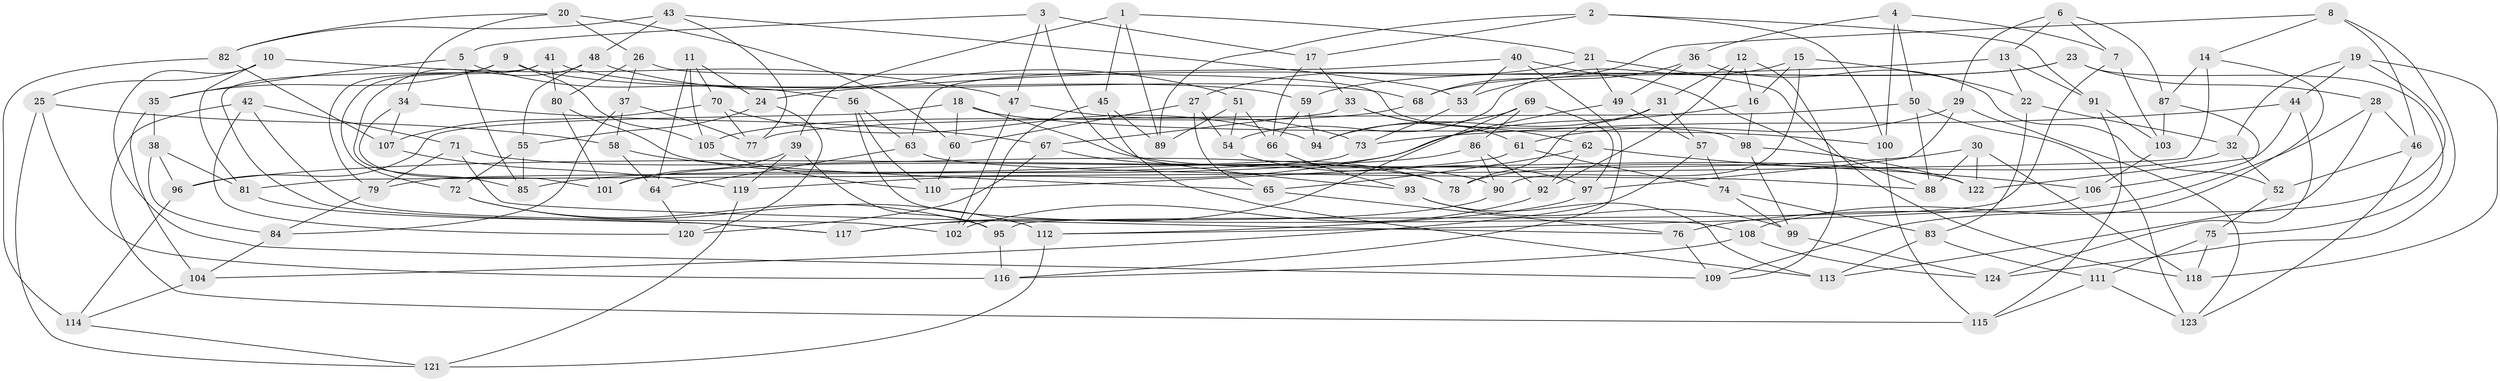 // coarse degree distribution, {4: 0.3684210526315789, 6: 0.5789473684210527, 5: 0.05263157894736842}
// Generated by graph-tools (version 1.1) at 2025/42/03/06/25 10:42:17]
// undirected, 124 vertices, 248 edges
graph export_dot {
graph [start="1"]
  node [color=gray90,style=filled];
  1;
  2;
  3;
  4;
  5;
  6;
  7;
  8;
  9;
  10;
  11;
  12;
  13;
  14;
  15;
  16;
  17;
  18;
  19;
  20;
  21;
  22;
  23;
  24;
  25;
  26;
  27;
  28;
  29;
  30;
  31;
  32;
  33;
  34;
  35;
  36;
  37;
  38;
  39;
  40;
  41;
  42;
  43;
  44;
  45;
  46;
  47;
  48;
  49;
  50;
  51;
  52;
  53;
  54;
  55;
  56;
  57;
  58;
  59;
  60;
  61;
  62;
  63;
  64;
  65;
  66;
  67;
  68;
  69;
  70;
  71;
  72;
  73;
  74;
  75;
  76;
  77;
  78;
  79;
  80;
  81;
  82;
  83;
  84;
  85;
  86;
  87;
  88;
  89;
  90;
  91;
  92;
  93;
  94;
  95;
  96;
  97;
  98;
  99;
  100;
  101;
  102;
  103;
  104;
  105;
  106;
  107;
  108;
  109;
  110;
  111;
  112;
  113;
  114;
  115;
  116;
  117;
  118;
  119;
  120;
  121;
  122;
  123;
  124;
  1 -- 45;
  1 -- 21;
  1 -- 39;
  1 -- 89;
  2 -- 100;
  2 -- 17;
  2 -- 89;
  2 -- 91;
  3 -- 5;
  3 -- 93;
  3 -- 17;
  3 -- 47;
  4 -- 100;
  4 -- 50;
  4 -- 36;
  4 -- 7;
  5 -- 56;
  5 -- 85;
  5 -- 35;
  6 -- 87;
  6 -- 29;
  6 -- 13;
  6 -- 7;
  7 -- 95;
  7 -- 103;
  8 -- 68;
  8 -- 14;
  8 -- 124;
  8 -- 46;
  9 -- 79;
  9 -- 59;
  9 -- 35;
  9 -- 105;
  10 -- 25;
  10 -- 109;
  10 -- 81;
  10 -- 47;
  11 -- 105;
  11 -- 70;
  11 -- 64;
  11 -- 24;
  12 -- 109;
  12 -- 92;
  12 -- 16;
  12 -- 31;
  13 -- 22;
  13 -- 24;
  13 -- 91;
  14 -- 108;
  14 -- 81;
  14 -- 87;
  15 -- 22;
  15 -- 90;
  15 -- 54;
  15 -- 16;
  16 -- 85;
  16 -- 98;
  17 -- 33;
  17 -- 66;
  18 -- 122;
  18 -- 100;
  18 -- 60;
  18 -- 96;
  19 -- 109;
  19 -- 118;
  19 -- 32;
  19 -- 44;
  20 -- 26;
  20 -- 82;
  20 -- 34;
  20 -- 60;
  21 -- 49;
  21 -- 27;
  21 -- 118;
  22 -- 83;
  22 -- 32;
  23 -- 59;
  23 -- 28;
  23 -- 68;
  23 -- 75;
  24 -- 55;
  24 -- 120;
  25 -- 121;
  25 -- 116;
  25 -- 58;
  26 -- 80;
  26 -- 37;
  26 -- 98;
  27 -- 65;
  27 -- 54;
  27 -- 60;
  28 -- 46;
  28 -- 113;
  28 -- 76;
  29 -- 61;
  29 -- 123;
  29 -- 97;
  30 -- 96;
  30 -- 122;
  30 -- 88;
  30 -- 118;
  31 -- 57;
  31 -- 78;
  31 -- 94;
  32 -- 52;
  32 -- 78;
  33 -- 62;
  33 -- 67;
  33 -- 61;
  34 -- 101;
  34 -- 67;
  34 -- 107;
  35 -- 38;
  35 -- 104;
  36 -- 52;
  36 -- 49;
  36 -- 53;
  37 -- 77;
  37 -- 84;
  37 -- 58;
  38 -- 84;
  38 -- 96;
  38 -- 81;
  39 -- 95;
  39 -- 101;
  39 -- 119;
  40 -- 53;
  40 -- 88;
  40 -- 63;
  40 -- 116;
  41 -- 80;
  41 -- 72;
  41 -- 117;
  41 -- 68;
  42 -- 102;
  42 -- 115;
  42 -- 120;
  42 -- 71;
  43 -- 48;
  43 -- 82;
  43 -- 77;
  43 -- 53;
  44 -- 73;
  44 -- 124;
  44 -- 122;
  45 -- 113;
  45 -- 89;
  45 -- 102;
  46 -- 123;
  46 -- 52;
  47 -- 102;
  47 -- 73;
  48 -- 51;
  48 -- 85;
  48 -- 55;
  49 -- 57;
  49 -- 119;
  50 -- 88;
  50 -- 123;
  50 -- 77;
  51 -- 89;
  51 -- 54;
  51 -- 66;
  52 -- 75;
  53 -- 73;
  54 -- 97;
  55 -- 85;
  55 -- 72;
  56 -- 108;
  56 -- 63;
  56 -- 110;
  57 -- 104;
  57 -- 74;
  58 -- 65;
  58 -- 64;
  59 -- 66;
  59 -- 94;
  60 -- 110;
  61 -- 110;
  61 -- 74;
  62 -- 106;
  62 -- 65;
  62 -- 92;
  63 -- 88;
  63 -- 64;
  64 -- 120;
  65 -- 76;
  66 -- 93;
  67 -- 78;
  67 -- 120;
  68 -- 105;
  69 -- 97;
  69 -- 86;
  69 -- 117;
  69 -- 94;
  70 -- 77;
  70 -- 94;
  70 -- 107;
  71 -- 78;
  71 -- 76;
  71 -- 79;
  72 -- 112;
  72 -- 95;
  73 -- 79;
  74 -- 99;
  74 -- 83;
  75 -- 111;
  75 -- 118;
  76 -- 109;
  79 -- 84;
  80 -- 90;
  80 -- 101;
  81 -- 117;
  82 -- 114;
  82 -- 107;
  83 -- 111;
  83 -- 113;
  84 -- 104;
  86 -- 101;
  86 -- 92;
  86 -- 90;
  87 -- 103;
  87 -- 106;
  90 -- 117;
  91 -- 115;
  91 -- 103;
  92 -- 102;
  93 -- 113;
  93 -- 99;
  95 -- 116;
  96 -- 114;
  97 -- 112;
  98 -- 122;
  98 -- 99;
  99 -- 124;
  100 -- 115;
  103 -- 106;
  104 -- 114;
  105 -- 110;
  106 -- 112;
  107 -- 119;
  108 -- 116;
  108 -- 124;
  111 -- 123;
  111 -- 115;
  112 -- 121;
  114 -- 121;
  119 -- 121;
}
